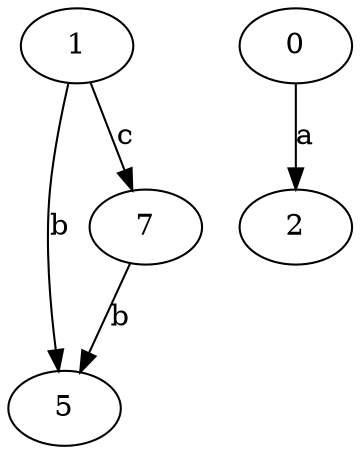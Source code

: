strict digraph  {
1;
2;
5;
0;
7;
1 -> 5  [label=b];
1 -> 7  [label=c];
0 -> 2  [label=a];
7 -> 5  [label=b];
}

